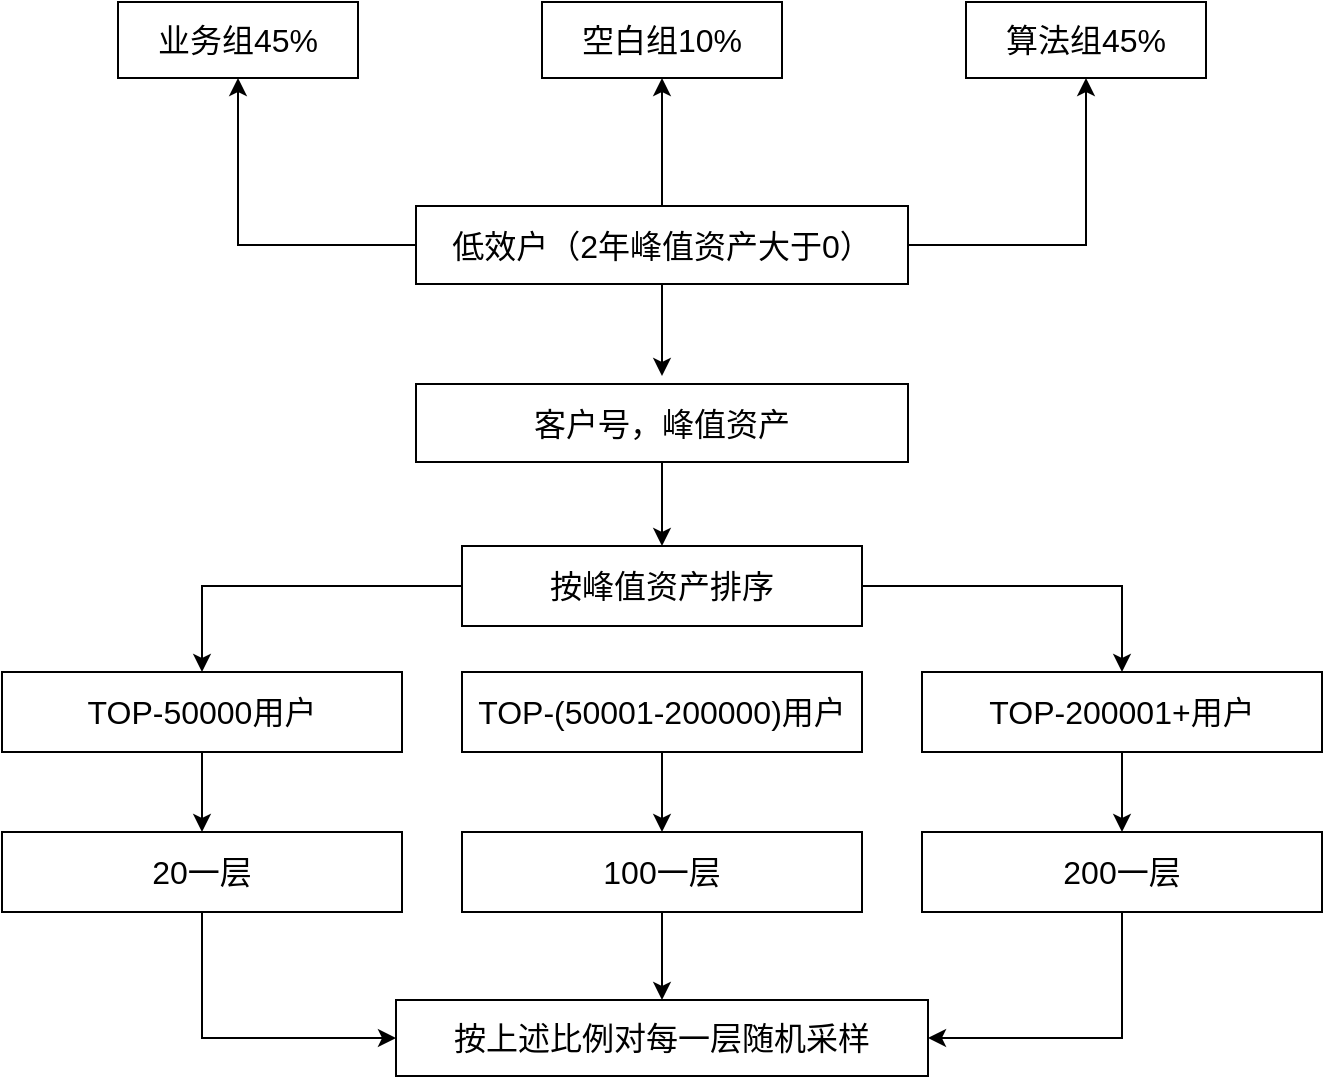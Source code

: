 <mxfile version="20.5.1" type="github">
  <diagram id="L9zq7nHex_g6uug1E_T-" name="第 1 页">
    <mxGraphModel dx="1504" dy="867" grid="0" gridSize="10" guides="1" tooltips="1" connect="1" arrows="1" fold="1" page="1" pageScale="1" pageWidth="827" pageHeight="1169" math="0" shadow="0">
      <root>
        <mxCell id="0" />
        <mxCell id="1" parent="0" />
        <mxCell id="LCCQY9lC6MaHUOdPVj7X-5" style="edgeStyle=orthogonalEdgeStyle;rounded=0;orthogonalLoop=1;jettySize=auto;html=1;exitX=0;exitY=0.5;exitDx=0;exitDy=0;entryX=0.5;entryY=1;entryDx=0;entryDy=0;fontSize=16;" edge="1" parent="1" source="LCCQY9lC6MaHUOdPVj7X-1" target="LCCQY9lC6MaHUOdPVj7X-3">
          <mxGeometry relative="1" as="geometry" />
        </mxCell>
        <mxCell id="LCCQY9lC6MaHUOdPVj7X-6" style="edgeStyle=orthogonalEdgeStyle;rounded=0;orthogonalLoop=1;jettySize=auto;html=1;exitX=1;exitY=0.5;exitDx=0;exitDy=0;fontSize=16;" edge="1" parent="1" source="LCCQY9lC6MaHUOdPVj7X-1" target="LCCQY9lC6MaHUOdPVj7X-4">
          <mxGeometry relative="1" as="geometry" />
        </mxCell>
        <mxCell id="LCCQY9lC6MaHUOdPVj7X-7" style="edgeStyle=orthogonalEdgeStyle;rounded=0;orthogonalLoop=1;jettySize=auto;html=1;entryX=0.5;entryY=1;entryDx=0;entryDy=0;fontSize=16;" edge="1" parent="1" source="LCCQY9lC6MaHUOdPVj7X-1" target="LCCQY9lC6MaHUOdPVj7X-2">
          <mxGeometry relative="1" as="geometry" />
        </mxCell>
        <mxCell id="LCCQY9lC6MaHUOdPVj7X-9" style="edgeStyle=orthogonalEdgeStyle;rounded=0;orthogonalLoop=1;jettySize=auto;html=1;exitX=0.5;exitY=1;exitDx=0;exitDy=0;entryX=0.5;entryY=0;entryDx=0;entryDy=0;fontSize=16;" edge="1" parent="1" source="LCCQY9lC6MaHUOdPVj7X-1">
          <mxGeometry relative="1" as="geometry">
            <mxPoint x="414" y="391" as="targetPoint" />
          </mxGeometry>
        </mxCell>
        <mxCell id="LCCQY9lC6MaHUOdPVj7X-1" value="&lt;font style=&quot;font-size: 16px;&quot;&gt;低效户（2年峰值资产大于0）&lt;/font&gt;" style="rounded=0;whiteSpace=wrap;html=1;" vertex="1" parent="1">
          <mxGeometry x="291" y="306" width="246" height="39" as="geometry" />
        </mxCell>
        <mxCell id="LCCQY9lC6MaHUOdPVj7X-2" value="空白组10%" style="rounded=0;whiteSpace=wrap;html=1;fontSize=16;" vertex="1" parent="1">
          <mxGeometry x="354" y="204" width="120" height="38" as="geometry" />
        </mxCell>
        <mxCell id="LCCQY9lC6MaHUOdPVj7X-3" value="业务组45%" style="rounded=0;whiteSpace=wrap;html=1;fontSize=16;" vertex="1" parent="1">
          <mxGeometry x="142" y="204" width="120" height="38" as="geometry" />
        </mxCell>
        <mxCell id="LCCQY9lC6MaHUOdPVj7X-4" value="算法组45%" style="rounded=0;whiteSpace=wrap;html=1;fontSize=16;" vertex="1" parent="1">
          <mxGeometry x="566" y="204" width="120" height="38" as="geometry" />
        </mxCell>
        <mxCell id="LCCQY9lC6MaHUOdPVj7X-13" value="" style="edgeStyle=orthogonalEdgeStyle;rounded=0;orthogonalLoop=1;jettySize=auto;html=1;fontSize=16;" edge="1" parent="1" source="LCCQY9lC6MaHUOdPVj7X-11" target="LCCQY9lC6MaHUOdPVj7X-12">
          <mxGeometry relative="1" as="geometry" />
        </mxCell>
        <mxCell id="LCCQY9lC6MaHUOdPVj7X-11" value="&lt;font style=&quot;font-size: 16px;&quot;&gt;客户号，峰值资产&lt;/font&gt;" style="rounded=0;whiteSpace=wrap;html=1;" vertex="1" parent="1">
          <mxGeometry x="291" y="395" width="246" height="39" as="geometry" />
        </mxCell>
        <mxCell id="LCCQY9lC6MaHUOdPVj7X-17" style="edgeStyle=orthogonalEdgeStyle;rounded=0;orthogonalLoop=1;jettySize=auto;html=1;fontSize=16;" edge="1" parent="1" source="LCCQY9lC6MaHUOdPVj7X-12" target="LCCQY9lC6MaHUOdPVj7X-16">
          <mxGeometry relative="1" as="geometry" />
        </mxCell>
        <mxCell id="LCCQY9lC6MaHUOdPVj7X-18" style="edgeStyle=orthogonalEdgeStyle;rounded=0;orthogonalLoop=1;jettySize=auto;html=1;exitX=1;exitY=0.5;exitDx=0;exitDy=0;fontSize=16;" edge="1" parent="1" source="LCCQY9lC6MaHUOdPVj7X-12" target="LCCQY9lC6MaHUOdPVj7X-14">
          <mxGeometry relative="1" as="geometry" />
        </mxCell>
        <mxCell id="LCCQY9lC6MaHUOdPVj7X-12" value="&lt;font style=&quot;font-size: 16px;&quot;&gt;按峰值资产排序&lt;/font&gt;" style="whiteSpace=wrap;html=1;rounded=0;" vertex="1" parent="1">
          <mxGeometry x="314" y="476" width="200" height="40" as="geometry" />
        </mxCell>
        <mxCell id="LCCQY9lC6MaHUOdPVj7X-24" style="edgeStyle=orthogonalEdgeStyle;rounded=0;orthogonalLoop=1;jettySize=auto;html=1;exitX=0.5;exitY=1;exitDx=0;exitDy=0;entryX=0.5;entryY=0;entryDx=0;entryDy=0;fontSize=16;" edge="1" parent="1" source="LCCQY9lC6MaHUOdPVj7X-14" target="LCCQY9lC6MaHUOdPVj7X-21">
          <mxGeometry relative="1" as="geometry" />
        </mxCell>
        <mxCell id="LCCQY9lC6MaHUOdPVj7X-14" value="&lt;span style=&quot;font-size: 16px;&quot;&gt;TOP-200001+用户&lt;/span&gt;" style="whiteSpace=wrap;html=1;rounded=0;" vertex="1" parent="1">
          <mxGeometry x="544" y="539" width="200" height="40" as="geometry" />
        </mxCell>
        <mxCell id="LCCQY9lC6MaHUOdPVj7X-23" style="edgeStyle=orthogonalEdgeStyle;rounded=0;orthogonalLoop=1;jettySize=auto;html=1;exitX=0.5;exitY=1;exitDx=0;exitDy=0;entryX=0.5;entryY=0;entryDx=0;entryDy=0;fontSize=16;" edge="1" parent="1" source="LCCQY9lC6MaHUOdPVj7X-15" target="LCCQY9lC6MaHUOdPVj7X-20">
          <mxGeometry relative="1" as="geometry" />
        </mxCell>
        <mxCell id="LCCQY9lC6MaHUOdPVj7X-15" value="&lt;span style=&quot;font-size: 16px;&quot;&gt;TOP-(50001-200000)用户&lt;/span&gt;" style="whiteSpace=wrap;html=1;rounded=0;" vertex="1" parent="1">
          <mxGeometry x="314" y="539" width="200" height="40" as="geometry" />
        </mxCell>
        <mxCell id="LCCQY9lC6MaHUOdPVj7X-22" style="edgeStyle=orthogonalEdgeStyle;rounded=0;orthogonalLoop=1;jettySize=auto;html=1;exitX=0.5;exitY=1;exitDx=0;exitDy=0;fontSize=16;" edge="1" parent="1" source="LCCQY9lC6MaHUOdPVj7X-16" target="LCCQY9lC6MaHUOdPVj7X-19">
          <mxGeometry relative="1" as="geometry" />
        </mxCell>
        <mxCell id="LCCQY9lC6MaHUOdPVj7X-16" value="&lt;span style=&quot;font-size: 16px;&quot;&gt;TOP-50000用户&lt;/span&gt;" style="whiteSpace=wrap;html=1;rounded=0;" vertex="1" parent="1">
          <mxGeometry x="84" y="539" width="200" height="40" as="geometry" />
        </mxCell>
        <mxCell id="LCCQY9lC6MaHUOdPVj7X-26" style="edgeStyle=orthogonalEdgeStyle;rounded=0;orthogonalLoop=1;jettySize=auto;html=1;exitX=0.5;exitY=1;exitDx=0;exitDy=0;entryX=0;entryY=0.5;entryDx=0;entryDy=0;fontSize=16;" edge="1" parent="1" source="LCCQY9lC6MaHUOdPVj7X-19" target="LCCQY9lC6MaHUOdPVj7X-25">
          <mxGeometry relative="1" as="geometry" />
        </mxCell>
        <mxCell id="LCCQY9lC6MaHUOdPVj7X-19" value="&lt;span style=&quot;font-size: 16px;&quot;&gt;20一层&lt;/span&gt;" style="whiteSpace=wrap;html=1;rounded=0;" vertex="1" parent="1">
          <mxGeometry x="84" y="619" width="200" height="40" as="geometry" />
        </mxCell>
        <mxCell id="LCCQY9lC6MaHUOdPVj7X-27" style="edgeStyle=orthogonalEdgeStyle;rounded=0;orthogonalLoop=1;jettySize=auto;html=1;exitX=0.5;exitY=1;exitDx=0;exitDy=0;fontSize=16;" edge="1" parent="1" source="LCCQY9lC6MaHUOdPVj7X-20" target="LCCQY9lC6MaHUOdPVj7X-25">
          <mxGeometry relative="1" as="geometry" />
        </mxCell>
        <mxCell id="LCCQY9lC6MaHUOdPVj7X-20" value="&lt;span style=&quot;font-size: 16px;&quot;&gt;100一层&lt;/span&gt;" style="whiteSpace=wrap;html=1;rounded=0;" vertex="1" parent="1">
          <mxGeometry x="314" y="619" width="200" height="40" as="geometry" />
        </mxCell>
        <mxCell id="LCCQY9lC6MaHUOdPVj7X-28" style="edgeStyle=orthogonalEdgeStyle;rounded=0;orthogonalLoop=1;jettySize=auto;html=1;exitX=0.5;exitY=1;exitDx=0;exitDy=0;entryX=1;entryY=0.5;entryDx=0;entryDy=0;fontSize=16;" edge="1" parent="1" source="LCCQY9lC6MaHUOdPVj7X-21" target="LCCQY9lC6MaHUOdPVj7X-25">
          <mxGeometry relative="1" as="geometry" />
        </mxCell>
        <mxCell id="LCCQY9lC6MaHUOdPVj7X-21" value="&lt;span style=&quot;font-size: 16px;&quot;&gt;200一层&lt;/span&gt;" style="whiteSpace=wrap;html=1;rounded=0;" vertex="1" parent="1">
          <mxGeometry x="544" y="619" width="200" height="40" as="geometry" />
        </mxCell>
        <mxCell id="LCCQY9lC6MaHUOdPVj7X-25" value="按上述比例对每一层随机采样" style="rounded=0;whiteSpace=wrap;html=1;fontSize=16;" vertex="1" parent="1">
          <mxGeometry x="281" y="703" width="266" height="38" as="geometry" />
        </mxCell>
      </root>
    </mxGraphModel>
  </diagram>
</mxfile>
